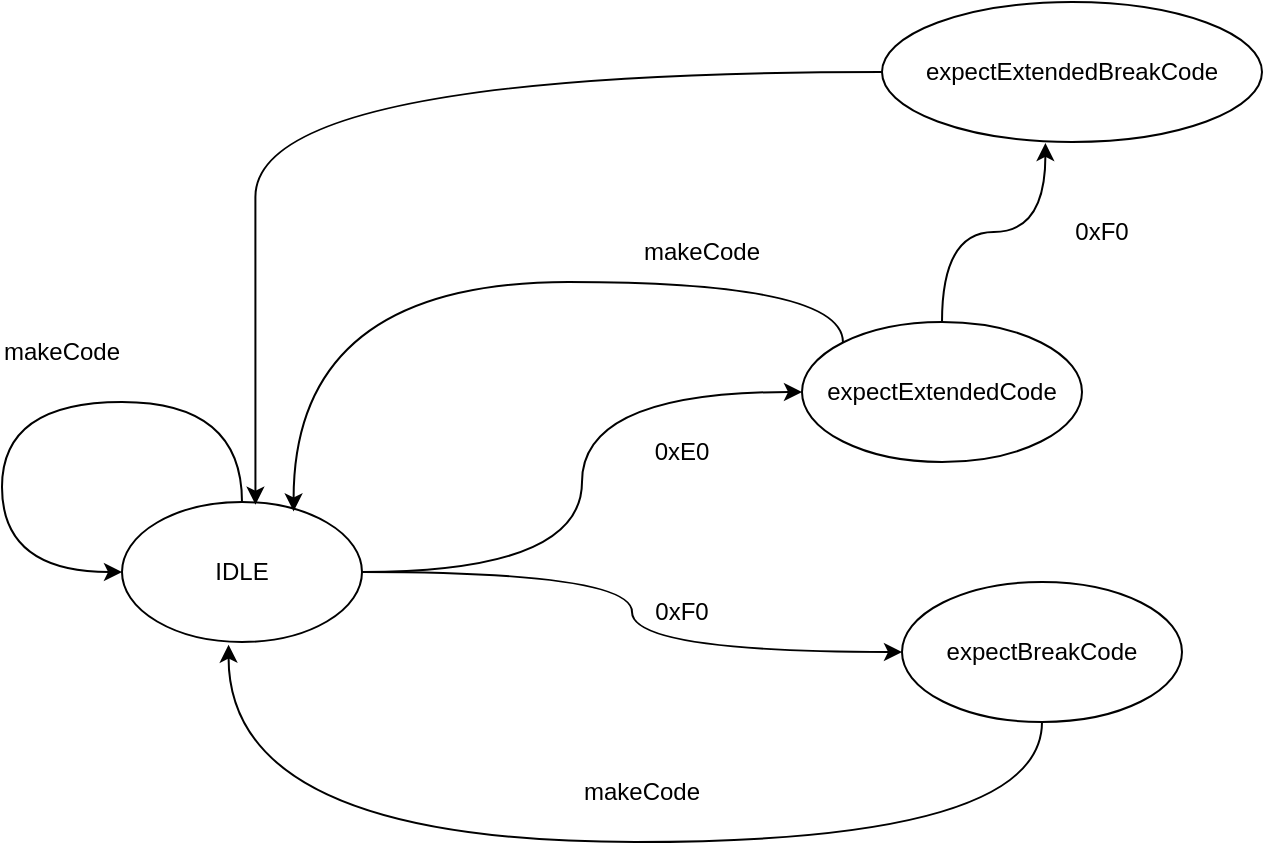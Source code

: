 <mxfile version="20.8.16" type="device"><diagram name="Page-1" id="28G22p9rXkxt3onX7FIU"><mxGraphModel dx="2790" dy="1412" grid="1" gridSize="10" guides="1" tooltips="1" connect="1" arrows="1" fold="1" page="1" pageScale="1" pageWidth="3300" pageHeight="4681" math="0" shadow="0"><root><mxCell id="0"/><mxCell id="1" parent="0"/><mxCell id="pqTVysI0nW0piGGVnHan-5" style="edgeStyle=orthogonalEdgeStyle;curved=1;orthogonalLoop=1;jettySize=auto;html=1;entryX=0;entryY=0.5;entryDx=0;entryDy=0;" edge="1" parent="1" source="pqTVysI0nW0piGGVnHan-1" target="pqTVysI0nW0piGGVnHan-4"><mxGeometry relative="1" as="geometry"/></mxCell><mxCell id="pqTVysI0nW0piGGVnHan-10" style="edgeStyle=orthogonalEdgeStyle;curved=1;orthogonalLoop=1;jettySize=auto;html=1;entryX=0;entryY=0.5;entryDx=0;entryDy=0;" edge="1" parent="1" source="pqTVysI0nW0piGGVnHan-1" target="pqTVysI0nW0piGGVnHan-9"><mxGeometry relative="1" as="geometry"/></mxCell><mxCell id="pqTVysI0nW0piGGVnHan-1" value="IDLE" style="ellipse;whiteSpace=wrap;html=1;" vertex="1" parent="1"><mxGeometry x="440" y="530" width="120" height="70" as="geometry"/></mxCell><mxCell id="pqTVysI0nW0piGGVnHan-2" style="edgeStyle=orthogonalEdgeStyle;orthogonalLoop=1;jettySize=auto;html=1;entryX=0;entryY=0.5;entryDx=0;entryDy=0;curved=1;" edge="1" parent="1" source="pqTVysI0nW0piGGVnHan-1" target="pqTVysI0nW0piGGVnHan-1"><mxGeometry relative="1" as="geometry"><Array as="points"><mxPoint x="500" y="480"/><mxPoint x="380" y="480"/><mxPoint x="380" y="565"/></Array></mxGeometry></mxCell><mxCell id="pqTVysI0nW0piGGVnHan-3" value="makeCode" style="text;html=1;strokeColor=none;fillColor=none;align=center;verticalAlign=middle;whiteSpace=wrap;rounded=0;" vertex="1" parent="1"><mxGeometry x="380" y="440" width="60" height="30" as="geometry"/></mxCell><mxCell id="pqTVysI0nW0piGGVnHan-13" style="edgeStyle=orthogonalEdgeStyle;curved=1;orthogonalLoop=1;jettySize=auto;html=1;entryX=0.444;entryY=1.019;entryDx=0;entryDy=0;entryPerimeter=0;exitX=0.5;exitY=1;exitDx=0;exitDy=0;" edge="1" parent="1" source="pqTVysI0nW0piGGVnHan-4" target="pqTVysI0nW0piGGVnHan-1"><mxGeometry relative="1" as="geometry"><Array as="points"><mxPoint x="900" y="700"/><mxPoint x="493" y="700"/></Array></mxGeometry></mxCell><mxCell id="pqTVysI0nW0piGGVnHan-4" value="expectBreakCode" style="ellipse;whiteSpace=wrap;html=1;" vertex="1" parent="1"><mxGeometry x="830" y="570" width="140" height="70" as="geometry"/></mxCell><mxCell id="pqTVysI0nW0piGGVnHan-6" value="0xF0" style="text;html=1;strokeColor=none;fillColor=none;align=center;verticalAlign=middle;whiteSpace=wrap;rounded=0;" vertex="1" parent="1"><mxGeometry x="690" y="570" width="60" height="30" as="geometry"/></mxCell><mxCell id="pqTVysI0nW0piGGVnHan-8" value="makeCode" style="text;html=1;strokeColor=none;fillColor=none;align=center;verticalAlign=middle;whiteSpace=wrap;rounded=0;" vertex="1" parent="1"><mxGeometry x="670" y="660" width="60" height="30" as="geometry"/></mxCell><mxCell id="pqTVysI0nW0piGGVnHan-16" style="edgeStyle=orthogonalEdgeStyle;curved=1;orthogonalLoop=1;jettySize=auto;html=1;entryX=0.715;entryY=0.067;entryDx=0;entryDy=0;entryPerimeter=0;exitX=0;exitY=0;exitDx=0;exitDy=0;" edge="1" parent="1" source="pqTVysI0nW0piGGVnHan-9" target="pqTVysI0nW0piGGVnHan-1"><mxGeometry relative="1" as="geometry"><Array as="points"><mxPoint x="801" y="420"/><mxPoint x="526" y="420"/></Array></mxGeometry></mxCell><mxCell id="pqTVysI0nW0piGGVnHan-19" style="edgeStyle=orthogonalEdgeStyle;curved=1;orthogonalLoop=1;jettySize=auto;html=1;entryX=0.43;entryY=1.007;entryDx=0;entryDy=0;entryPerimeter=0;" edge="1" parent="1" source="pqTVysI0nW0piGGVnHan-9" target="pqTVysI0nW0piGGVnHan-18"><mxGeometry relative="1" as="geometry"/></mxCell><mxCell id="pqTVysI0nW0piGGVnHan-9" value="expectExtendedCode" style="ellipse;whiteSpace=wrap;html=1;" vertex="1" parent="1"><mxGeometry x="780" y="440" width="140" height="70" as="geometry"/></mxCell><mxCell id="pqTVysI0nW0piGGVnHan-12" value="0xE0" style="text;html=1;strokeColor=none;fillColor=none;align=center;verticalAlign=middle;whiteSpace=wrap;rounded=0;" vertex="1" parent="1"><mxGeometry x="690" y="490" width="60" height="30" as="geometry"/></mxCell><mxCell id="pqTVysI0nW0piGGVnHan-15" value="0xF0" style="text;html=1;strokeColor=none;fillColor=none;align=center;verticalAlign=middle;whiteSpace=wrap;rounded=0;" vertex="1" parent="1"><mxGeometry x="900" y="380" width="60" height="30" as="geometry"/></mxCell><mxCell id="pqTVysI0nW0piGGVnHan-17" value="makeCode" style="text;html=1;strokeColor=none;fillColor=none;align=center;verticalAlign=middle;whiteSpace=wrap;rounded=0;" vertex="1" parent="1"><mxGeometry x="700" y="390" width="60" height="30" as="geometry"/></mxCell><mxCell id="pqTVysI0nW0piGGVnHan-20" style="edgeStyle=orthogonalEdgeStyle;curved=1;orthogonalLoop=1;jettySize=auto;html=1;entryX=0.556;entryY=0.019;entryDx=0;entryDy=0;entryPerimeter=0;" edge="1" parent="1" source="pqTVysI0nW0piGGVnHan-18" target="pqTVysI0nW0piGGVnHan-1"><mxGeometry relative="1" as="geometry"/></mxCell><mxCell id="pqTVysI0nW0piGGVnHan-18" value="expectExtendedBreakCode" style="ellipse;whiteSpace=wrap;html=1;" vertex="1" parent="1"><mxGeometry x="820" y="280" width="190" height="70" as="geometry"/></mxCell></root></mxGraphModel></diagram></mxfile>